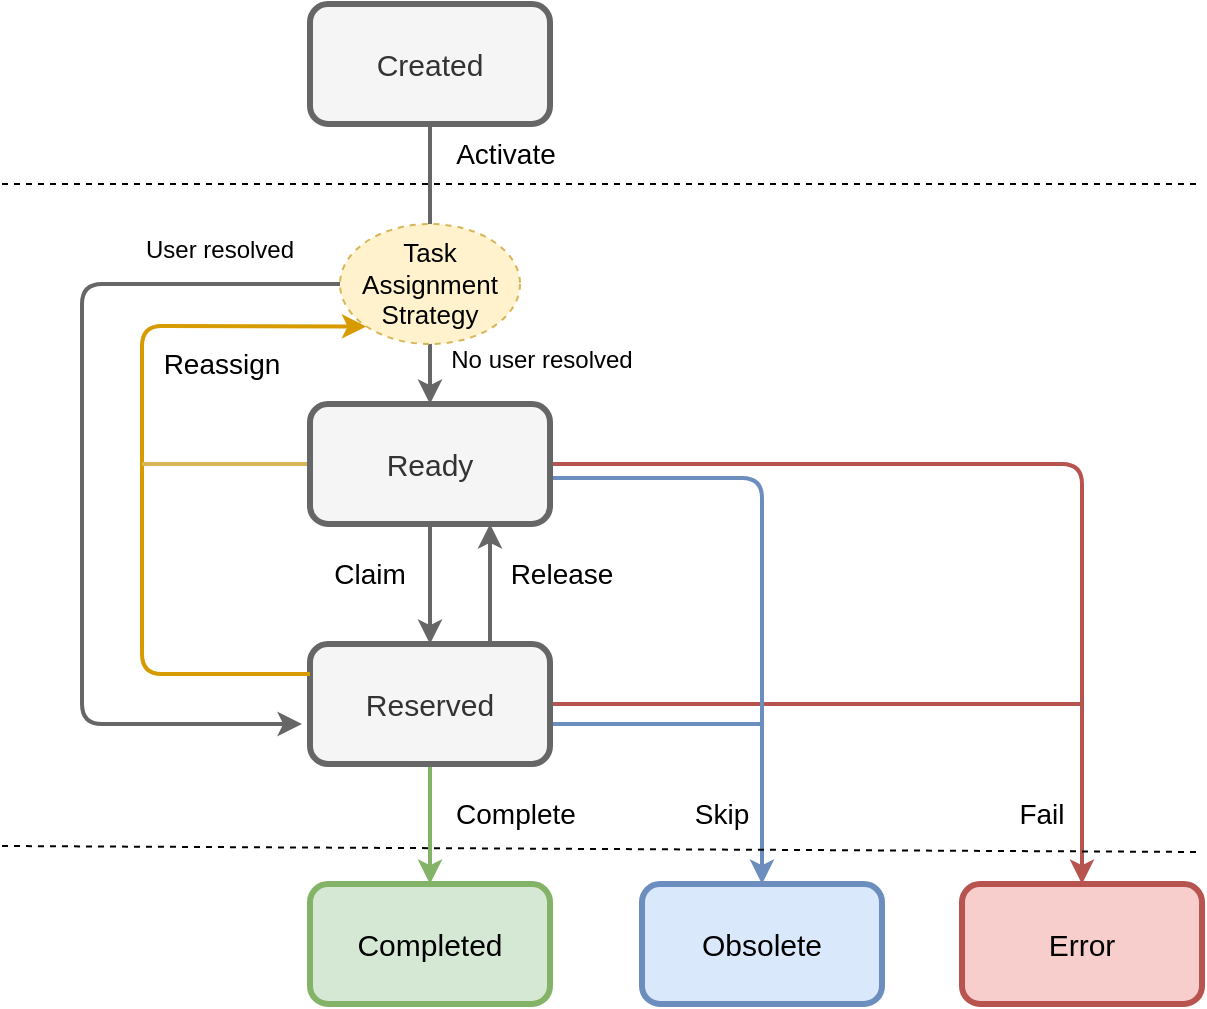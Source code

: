 <mxfile version="26.1.3">
  <diagram name="Página-1" id="o4Ug9iLXvjtABvZB07Sa">
    <mxGraphModel dx="1434" dy="1930" grid="1" gridSize="10" guides="1" tooltips="1" connect="1" arrows="1" fold="1" page="1" pageScale="1" pageWidth="827" pageHeight="1169" math="0" shadow="0">
      <root>
        <mxCell id="0" />
        <mxCell id="1" parent="0" />
        <mxCell id="3Ki8Myqe8ZQr1x6625yt-15" value="" style="endArrow=classic;html=1;rounded=1;exitX=1;exitY=0.5;exitDx=0;exitDy=0;entryX=0.5;entryY=0;entryDx=0;entryDy=0;fillColor=#f8cecc;strokeColor=#b85450;strokeWidth=2;curved=0;" parent="1" source="3Ki8Myqe8ZQr1x6625yt-2" edge="1">
          <mxGeometry width="50" height="50" relative="1" as="geometry">
            <mxPoint x="310" y="-680" as="sourcePoint" />
            <mxPoint x="660" y="-660" as="targetPoint" />
            <Array as="points">
              <mxPoint x="660" y="-870" />
            </Array>
          </mxGeometry>
        </mxCell>
        <mxCell id="3Ki8Myqe8ZQr1x6625yt-14" value="" style="endArrow=none;html=1;rounded=0;exitX=1;exitY=0.5;exitDx=0;exitDy=0;fillColor=#f8cecc;strokeColor=#b85450;strokeWidth=2;" parent="1" source="3Ki8Myqe8ZQr1x6625yt-3" edge="1">
          <mxGeometry width="50" height="50" relative="1" as="geometry">
            <mxPoint x="310" y="-680" as="sourcePoint" />
            <mxPoint x="660" y="-750" as="targetPoint" />
          </mxGeometry>
        </mxCell>
        <mxCell id="3Ki8Myqe8ZQr1x6625yt-1" value="Created" style="rounded=1;whiteSpace=wrap;html=1;fontSize=15;fillColor=#f5f5f5;strokeColor=#666666;strokeWidth=3;fontColor=#333333;" parent="1" vertex="1">
          <mxGeometry x="274" y="-1100" width="120" height="60" as="geometry" />
        </mxCell>
        <mxCell id="3Ki8Myqe8ZQr1x6625yt-4" value="Completed" style="rounded=1;whiteSpace=wrap;html=1;fontSize=15;strokeWidth=3;fillColor=#d5e8d4;strokeColor=#82b366;" parent="1" vertex="1">
          <mxGeometry x="274" y="-660" width="120" height="60" as="geometry" />
        </mxCell>
        <mxCell id="3Ki8Myqe8ZQr1x6625yt-5" value="Error" style="rounded=1;whiteSpace=wrap;html=1;fontSize=15;fillColor=#f8cecc;strokeColor=#b85450;strokeWidth=3;" parent="1" vertex="1">
          <mxGeometry x="600" y="-660" width="120" height="60" as="geometry" />
        </mxCell>
        <mxCell id="3Ki8Myqe8ZQr1x6625yt-6" value="Obsolete" style="rounded=1;whiteSpace=wrap;html=1;fontSize=15;strokeWidth=3;fillColor=#dae8fc;strokeColor=#6c8ebf;" parent="1" vertex="1">
          <mxGeometry x="440" y="-660" width="120" height="60" as="geometry" />
        </mxCell>
        <mxCell id="3Ki8Myqe8ZQr1x6625yt-7" value="" style="endArrow=classic;html=1;rounded=0;exitX=0.5;exitY=1;exitDx=0;exitDy=0;strokeWidth=2;fillColor=#f5f5f5;strokeColor=#666666;entryX=0.5;entryY=0;entryDx=0;entryDy=0;" parent="1" source="3Ki8Myqe8ZQr1x6625yt-1" edge="1" target="3Ki8Myqe8ZQr1x6625yt-2">
          <mxGeometry width="50" height="50" relative="1" as="geometry">
            <mxPoint x="310" y="-770" as="sourcePoint" />
            <mxPoint x="334" y="-990" as="targetPoint" />
          </mxGeometry>
        </mxCell>
        <mxCell id="3Ki8Myqe8ZQr1x6625yt-8" value="Activate" style="text;html=1;align=center;verticalAlign=middle;whiteSpace=wrap;rounded=0;fontSize=14;" parent="1" vertex="1">
          <mxGeometry x="334" y="-1040" width="76" height="30" as="geometry" />
        </mxCell>
        <mxCell id="3Ki8Myqe8ZQr1x6625yt-9" value="" style="endArrow=classic;html=1;rounded=0;exitX=0.5;exitY=1;exitDx=0;exitDy=0;strokeWidth=2;fillColor=#f5f5f5;strokeColor=#666666;" parent="1" source="3Ki8Myqe8ZQr1x6625yt-2" edge="1">
          <mxGeometry width="50" height="50" relative="1" as="geometry">
            <mxPoint x="310" y="-680" as="sourcePoint" />
            <mxPoint x="334" y="-780" as="targetPoint" />
          </mxGeometry>
        </mxCell>
        <mxCell id="3Ki8Myqe8ZQr1x6625yt-10" value="Claim" style="text;html=1;align=center;verticalAlign=middle;whiteSpace=wrap;rounded=0;fontSize=14;" parent="1" vertex="1">
          <mxGeometry x="274" y="-830" width="60" height="30" as="geometry" />
        </mxCell>
        <mxCell id="3Ki8Myqe8ZQr1x6625yt-11" value="" style="endArrow=classic;html=1;rounded=1;exitX=0.983;exitY=0.617;exitDx=0;exitDy=0;entryX=0.5;entryY=0;entryDx=0;entryDy=0;fillColor=#dae8fc;strokeColor=#6c8ebf;strokeWidth=2;exitPerimeter=0;curved=0;" parent="1" source="3Ki8Myqe8ZQr1x6625yt-2" target="3Ki8Myqe8ZQr1x6625yt-6" edge="1">
          <mxGeometry width="50" height="50" relative="1" as="geometry">
            <mxPoint x="310" y="-680" as="sourcePoint" />
            <mxPoint x="360" y="-730" as="targetPoint" />
            <Array as="points">
              <mxPoint x="500" y="-863" />
            </Array>
          </mxGeometry>
        </mxCell>
        <mxCell id="3Ki8Myqe8ZQr1x6625yt-12" value="Skip" style="text;html=1;align=center;verticalAlign=middle;whiteSpace=wrap;rounded=0;fontSize=14;" parent="1" vertex="1">
          <mxGeometry x="450" y="-710" width="60" height="30" as="geometry" />
        </mxCell>
        <mxCell id="3Ki8Myqe8ZQr1x6625yt-13" value="" style="endArrow=none;html=1;rounded=0;fillColor=#dae8fc;strokeColor=#6c8ebf;strokeWidth=2;" parent="1" edge="1">
          <mxGeometry width="50" height="50" relative="1" as="geometry">
            <mxPoint x="394" y="-740" as="sourcePoint" />
            <mxPoint x="500" y="-740" as="targetPoint" />
          </mxGeometry>
        </mxCell>
        <mxCell id="3Ki8Myqe8ZQr1x6625yt-16" value="Fail" style="text;html=1;align=center;verticalAlign=middle;whiteSpace=wrap;rounded=0;fontSize=14;" parent="1" vertex="1">
          <mxGeometry x="610" y="-710" width="60" height="30" as="geometry" />
        </mxCell>
        <mxCell id="3Ki8Myqe8ZQr1x6625yt-17" value="" style="endArrow=classic;html=1;rounded=0;entryX=0.5;entryY=0;entryDx=0;entryDy=0;exitX=0.5;exitY=1;exitDx=0;exitDy=0;fillColor=#d5e8d4;strokeColor=#82b366;strokeWidth=2;" parent="1" source="3Ki8Myqe8ZQr1x6625yt-3" target="3Ki8Myqe8ZQr1x6625yt-4" edge="1">
          <mxGeometry width="50" height="50" relative="1" as="geometry">
            <mxPoint x="310" y="-680" as="sourcePoint" />
            <mxPoint x="360" y="-730" as="targetPoint" />
          </mxGeometry>
        </mxCell>
        <mxCell id="3Ki8Myqe8ZQr1x6625yt-23" value="Release" style="text;html=1;align=center;verticalAlign=middle;whiteSpace=wrap;rounded=0;fontSize=14;" parent="1" vertex="1">
          <mxGeometry x="370" y="-830" width="60" height="30" as="geometry" />
        </mxCell>
        <mxCell id="3Ki8Myqe8ZQr1x6625yt-28" value="Reassign" style="text;html=1;align=center;verticalAlign=middle;whiteSpace=wrap;rounded=0;fontSize=14;" parent="1" vertex="1">
          <mxGeometry x="200" y="-940" width="60" height="40" as="geometry" />
        </mxCell>
        <mxCell id="3Ki8Myqe8ZQr1x6625yt-3" value="Reserved" style="rounded=1;whiteSpace=wrap;html=1;fontSize=15;strokeWidth=3;fillColor=#f5f5f5;fontColor=#333333;strokeColor=#666666;" parent="1" vertex="1">
          <mxGeometry x="274" y="-780" width="120" height="60" as="geometry" />
        </mxCell>
        <mxCell id="3Ki8Myqe8ZQr1x6625yt-33" value="" style="endArrow=none;dashed=1;html=1;rounded=0;" parent="1" edge="1">
          <mxGeometry width="50" height="50" relative="1" as="geometry">
            <mxPoint x="120" y="-1010" as="sourcePoint" />
            <mxPoint x="720" y="-1010" as="targetPoint" />
          </mxGeometry>
        </mxCell>
        <mxCell id="3Ki8Myqe8ZQr1x6625yt-34" value="" style="endArrow=none;dashed=1;html=1;rounded=0;" parent="1" edge="1">
          <mxGeometry width="50" height="50" relative="1" as="geometry">
            <mxPoint x="120" y="-679" as="sourcePoint" />
            <mxPoint x="720" y="-676" as="targetPoint" />
          </mxGeometry>
        </mxCell>
        <mxCell id="3Ki8Myqe8ZQr1x6625yt-41" value="" style="endArrow=classic;html=1;rounded=0;exitX=0.75;exitY=0;exitDx=0;exitDy=0;strokeWidth=2;fillColor=#f5f5f5;strokeColor=#666666;entryX=0.75;entryY=1;entryDx=0;entryDy=0;" parent="1" source="3Ki8Myqe8ZQr1x6625yt-3" target="3Ki8Myqe8ZQr1x6625yt-2" edge="1">
          <mxGeometry width="50" height="50" relative="1" as="geometry">
            <mxPoint x="344" y="-830" as="sourcePoint" />
            <mxPoint x="344" y="-770" as="targetPoint" />
          </mxGeometry>
        </mxCell>
        <mxCell id="3Ki8Myqe8ZQr1x6625yt-42" value="" style="endArrow=classic;html=1;rounded=1;exitX=0;exitY=0.5;exitDx=0;exitDy=0;strokeWidth=2;fillColor=#f5f5f5;strokeColor=#666666;curved=0;" parent="1" source="3Ki8Myqe8ZQr1x6625yt-51" edge="1">
          <mxGeometry width="50" height="50" relative="1" as="geometry">
            <mxPoint x="320" y="-1030" as="sourcePoint" />
            <mxPoint x="270" y="-740" as="targetPoint" />
            <Array as="points">
              <mxPoint x="160" y="-960" />
              <mxPoint x="160" y="-740" />
            </Array>
          </mxGeometry>
        </mxCell>
        <mxCell id="3Ki8Myqe8ZQr1x6625yt-45" value="" style="endArrow=classic;html=1;rounded=1;exitX=0;exitY=0.25;exitDx=0;exitDy=0;fillColor=#ffe6cc;strokeColor=#d79b00;strokeWidth=2;curved=0;entryX=0;entryY=1;entryDx=0;entryDy=0;" parent="1" source="3Ki8Myqe8ZQr1x6625yt-3" target="3Ki8Myqe8ZQr1x6625yt-51" edge="1">
          <mxGeometry width="50" height="50" relative="1" as="geometry">
            <mxPoint x="400" y="-830" as="sourcePoint" />
            <mxPoint x="280" y="-940" as="targetPoint" />
            <Array as="points">
              <mxPoint x="190" y="-765" />
              <mxPoint x="190" y="-939" />
            </Array>
          </mxGeometry>
        </mxCell>
        <mxCell id="3Ki8Myqe8ZQr1x6625yt-51" value="Task Assignment Strategy" style="ellipse;whiteSpace=wrap;html=1;dashed=1;fillColor=#fff2cc;strokeColor=#d6b656;fontSize=13;" parent="1" vertex="1">
          <mxGeometry x="289" y="-990" width="90" height="60" as="geometry" />
        </mxCell>
        <mxCell id="3Ki8Myqe8ZQr1x6625yt-53" value="" style="endArrow=none;html=1;rounded=0;entryX=0;entryY=0.5;entryDx=0;entryDy=0;fillColor=#fff2cc;strokeColor=#d6b656;strokeWidth=2;" parent="1" target="3Ki8Myqe8ZQr1x6625yt-2" edge="1">
          <mxGeometry width="50" height="50" relative="1" as="geometry">
            <mxPoint x="190" y="-870" as="sourcePoint" />
            <mxPoint x="340" y="-970" as="targetPoint" />
            <Array as="points">
              <mxPoint x="260" y="-870" />
            </Array>
          </mxGeometry>
        </mxCell>
        <mxCell id="3Ki8Myqe8ZQr1x6625yt-2" value="Ready" style="rounded=1;whiteSpace=wrap;html=1;fontSize=15;strokeWidth=3;fillColor=#f5f5f5;fontColor=#333333;strokeColor=#666666;" parent="1" vertex="1">
          <mxGeometry x="274" y="-900" width="120" height="60" as="geometry" />
        </mxCell>
        <mxCell id="3Ki8Myqe8ZQr1x6625yt-56" value="No user resolved" style="text;html=1;align=center;verticalAlign=middle;whiteSpace=wrap;rounded=0;" parent="1" vertex="1">
          <mxGeometry x="330" y="-935" width="120" height="25" as="geometry" />
        </mxCell>
        <mxCell id="3Ki8Myqe8ZQr1x6625yt-57" value="User resolved" style="text;html=1;align=center;verticalAlign=middle;whiteSpace=wrap;rounded=0;" parent="1" vertex="1">
          <mxGeometry x="169" y="-990" width="120" height="25" as="geometry" />
        </mxCell>
        <mxCell id="3Ki8Myqe8ZQr1x6625yt-18" value="Complete" style="text;html=1;align=center;verticalAlign=middle;whiteSpace=wrap;rounded=0;fontSize=14;" parent="1" vertex="1">
          <mxGeometry x="334" y="-710" width="86" height="30" as="geometry" />
        </mxCell>
      </root>
    </mxGraphModel>
  </diagram>
</mxfile>
